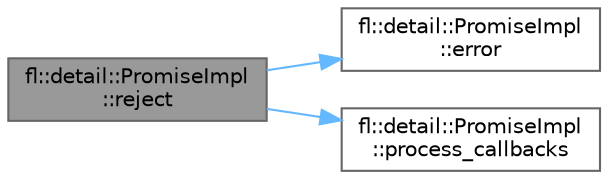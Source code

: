 digraph "fl::detail::PromiseImpl::reject"
{
 // INTERACTIVE_SVG=YES
 // LATEX_PDF_SIZE
  bgcolor="transparent";
  edge [fontname=Helvetica,fontsize=10,labelfontname=Helvetica,labelfontsize=10];
  node [fontname=Helvetica,fontsize=10,shape=box,height=0.2,width=0.4];
  rankdir="LR";
  Node1 [id="Node000001",label="fl::detail::PromiseImpl\l::reject",height=0.2,width=0.4,color="gray40", fillcolor="grey60", style="filled", fontcolor="black",tooltip="Reject promise with error."];
  Node1 -> Node2 [id="edge1_Node000001_Node000002",color="steelblue1",style="solid",tooltip=" "];
  Node2 [id="Node000002",label="fl::detail::PromiseImpl\l::error",height=0.2,width=0.4,color="grey40", fillcolor="white", style="filled",URL="$d0/da5/classfl_1_1detail_1_1_promise_impl_a65b07ea619369bd7697a14a4ab02b3a7.html#a65b07ea619369bd7697a14a4ab02b3a7",tooltip="Get error (only valid if rejected)"];
  Node1 -> Node3 [id="edge2_Node000001_Node000003",color="steelblue1",style="solid",tooltip=" "];
  Node3 [id="Node000003",label="fl::detail::PromiseImpl\l::process_callbacks",height=0.2,width=0.4,color="grey40", fillcolor="white", style="filled",URL="$d0/da5/classfl_1_1detail_1_1_promise_impl_a0254184317881a756b34e83fc4a575c8.html#a0254184317881a756b34e83fc4a575c8",tooltip="Process pending callbacks."];
}

